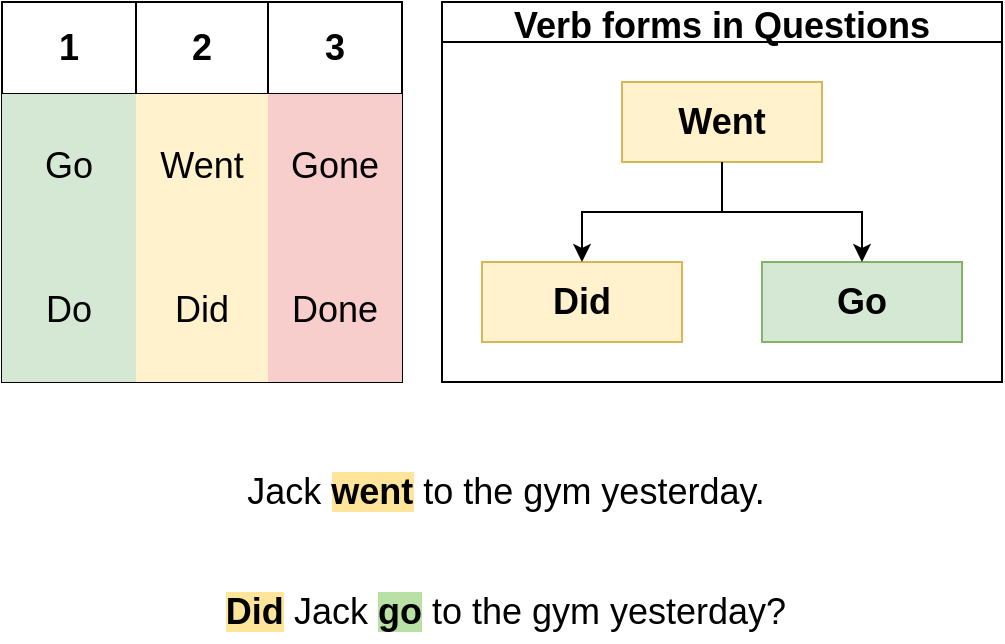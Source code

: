 <mxfile version="20.5.3" type="device"><diagram id="_QB9eFsxa8n-K3ouY3WW" name="Page-1"><mxGraphModel dx="868" dy="450" grid="1" gridSize="10" guides="1" tooltips="1" connect="1" arrows="1" fold="1" page="1" pageScale="1" pageWidth="583" pageHeight="413" background="#FFFFFF" math="0" shadow="0"><root><mxCell id="0"/><mxCell id="1" parent="0"/><mxCell id="ekVhR45_7Dp5kLzq8urc-1" value="&lt;span style=&quot;font-weight: normal;&quot;&gt;Jack &lt;/span&gt;&lt;span style=&quot;background-color: rgb(255, 229, 153);&quot;&gt;went&lt;/span&gt;&amp;nbsp;&lt;span style=&quot;font-weight: normal;&quot;&gt;to the gym yesterday.&lt;/span&gt;" style="text;html=1;strokeColor=none;fillColor=none;align=center;verticalAlign=middle;whiteSpace=wrap;rounded=0;fontStyle=1;fontSize=18;" vertex="1" parent="1"><mxGeometry x="129" y="280" width="330" height="30" as="geometry"/></mxCell><mxCell id="ekVhR45_7Dp5kLzq8urc-2" value="&lt;span style=&quot;background-color: rgb(255, 229, 153);&quot;&gt;Did&lt;/span&gt; &lt;span style=&quot;font-weight: normal;&quot;&gt;Jack &lt;/span&gt;&lt;span style=&quot;background-color: rgb(185, 224, 165);&quot;&gt;go&lt;/span&gt; &lt;span style=&quot;font-weight: normal;&quot;&gt;to the gym yesterday?&lt;/span&gt;" style="text;html=1;strokeColor=none;fillColor=none;align=center;verticalAlign=middle;whiteSpace=wrap;rounded=0;fontStyle=1;fontSize=18;" vertex="1" parent="1"><mxGeometry x="129" y="340" width="330" height="30" as="geometry"/></mxCell><mxCell id="ekVhR45_7Dp5kLzq8urc-3" value="Verb forms in Questions" style="swimlane;startSize=20;horizontal=1;childLayout=treeLayout;horizontalTree=0;resizable=0;containerType=tree;fontSize=18;" vertex="1" parent="1"><mxGeometry x="262" y="50" width="280" height="190" as="geometry"/></mxCell><mxCell id="ekVhR45_7Dp5kLzq8urc-4" value="&lt;b&gt;Went&lt;/b&gt;" style="whiteSpace=wrap;html=1;fontSize=18;fillColor=#fff2cc;strokeColor=#d6b656;" vertex="1" parent="ekVhR45_7Dp5kLzq8urc-3"><mxGeometry x="90" y="40" width="100" height="40" as="geometry"/></mxCell><mxCell id="ekVhR45_7Dp5kLzq8urc-5" value="&lt;b&gt;Did&lt;/b&gt;" style="whiteSpace=wrap;html=1;fontSize=18;fillColor=#fff2cc;strokeColor=#d6b656;" vertex="1" parent="ekVhR45_7Dp5kLzq8urc-3"><mxGeometry x="20" y="130" width="100" height="40" as="geometry"/></mxCell><mxCell id="ekVhR45_7Dp5kLzq8urc-6" value="" style="edgeStyle=elbowEdgeStyle;elbow=vertical;html=1;rounded=0;fontSize=18;" edge="1" parent="ekVhR45_7Dp5kLzq8urc-3" source="ekVhR45_7Dp5kLzq8urc-4" target="ekVhR45_7Dp5kLzq8urc-5"><mxGeometry relative="1" as="geometry"/></mxCell><mxCell id="ekVhR45_7Dp5kLzq8urc-7" value="&lt;b&gt;Go&lt;/b&gt;" style="whiteSpace=wrap;html=1;fontSize=18;fillColor=#d5e8d4;strokeColor=#82b366;" vertex="1" parent="ekVhR45_7Dp5kLzq8urc-3"><mxGeometry x="160" y="130" width="100" height="40" as="geometry"/></mxCell><mxCell id="ekVhR45_7Dp5kLzq8urc-8" value="" style="edgeStyle=elbowEdgeStyle;elbow=vertical;html=1;rounded=0;fontSize=18;" edge="1" parent="ekVhR45_7Dp5kLzq8urc-3" source="ekVhR45_7Dp5kLzq8urc-4" target="ekVhR45_7Dp5kLzq8urc-7"><mxGeometry relative="1" as="geometry"/></mxCell><mxCell id="ekVhR45_7Dp5kLzq8urc-49" value="" style="shape=table;html=1;whiteSpace=wrap;startSize=0;container=1;collapsible=0;childLayout=tableLayout;fontSize=18;" vertex="1" parent="1"><mxGeometry x="42" y="50" width="200" height="190" as="geometry"/></mxCell><mxCell id="ekVhR45_7Dp5kLzq8urc-50" value="" style="shape=tableRow;horizontal=0;startSize=0;swimlaneHead=0;swimlaneBody=0;top=0;left=0;bottom=0;right=0;collapsible=0;dropTarget=0;fillColor=none;points=[[0,0.5],[1,0.5]];portConstraint=eastwest;fontSize=18;" vertex="1" parent="ekVhR45_7Dp5kLzq8urc-49"><mxGeometry width="200" height="46" as="geometry"/></mxCell><mxCell id="ekVhR45_7Dp5kLzq8urc-51" value="&lt;b&gt;1&lt;/b&gt;" style="shape=partialRectangle;html=1;whiteSpace=wrap;connectable=0;fillColor=none;top=0;left=0;bottom=0;right=0;overflow=hidden;fontSize=18;" vertex="1" parent="ekVhR45_7Dp5kLzq8urc-50"><mxGeometry width="67" height="46" as="geometry"><mxRectangle width="67" height="46" as="alternateBounds"/></mxGeometry></mxCell><mxCell id="ekVhR45_7Dp5kLzq8urc-52" value="&lt;b&gt;2&lt;/b&gt;" style="shape=partialRectangle;html=1;whiteSpace=wrap;connectable=0;fillColor=none;top=0;left=0;bottom=0;right=0;overflow=hidden;fontSize=18;" vertex="1" parent="ekVhR45_7Dp5kLzq8urc-50"><mxGeometry x="67" width="66" height="46" as="geometry"><mxRectangle width="66" height="46" as="alternateBounds"/></mxGeometry></mxCell><mxCell id="ekVhR45_7Dp5kLzq8urc-53" value="&lt;b&gt;3&lt;/b&gt;" style="shape=partialRectangle;html=1;whiteSpace=wrap;connectable=0;fillColor=none;top=0;left=0;bottom=0;right=0;overflow=hidden;fontSize=18;" vertex="1" parent="ekVhR45_7Dp5kLzq8urc-50"><mxGeometry x="133" width="67" height="46" as="geometry"><mxRectangle width="67" height="46" as="alternateBounds"/></mxGeometry></mxCell><mxCell id="ekVhR45_7Dp5kLzq8urc-54" value="" style="shape=tableRow;horizontal=0;startSize=0;swimlaneHead=0;swimlaneBody=0;top=0;left=0;bottom=0;right=0;collapsible=0;dropTarget=0;fillColor=none;points=[[0,0.5],[1,0.5]];portConstraint=eastwest;fontSize=18;" vertex="1" parent="ekVhR45_7Dp5kLzq8urc-49"><mxGeometry y="46" width="200" height="71" as="geometry"/></mxCell><mxCell id="ekVhR45_7Dp5kLzq8urc-55" value="Go" style="shape=partialRectangle;html=1;whiteSpace=wrap;connectable=0;fillColor=#d5e8d4;top=0;left=0;bottom=0;right=0;overflow=hidden;fontSize=18;strokeColor=#82b366;" vertex="1" parent="ekVhR45_7Dp5kLzq8urc-54"><mxGeometry width="67" height="71" as="geometry"><mxRectangle width="67" height="71" as="alternateBounds"/></mxGeometry></mxCell><mxCell id="ekVhR45_7Dp5kLzq8urc-56" value="Went" style="shape=partialRectangle;html=1;whiteSpace=wrap;connectable=0;fillColor=#fff2cc;top=0;left=0;bottom=0;right=0;overflow=hidden;fontSize=18;strokeColor=#d6b656;" vertex="1" parent="ekVhR45_7Dp5kLzq8urc-54"><mxGeometry x="67" width="66" height="71" as="geometry"><mxRectangle width="66" height="71" as="alternateBounds"/></mxGeometry></mxCell><mxCell id="ekVhR45_7Dp5kLzq8urc-57" value="Gone" style="shape=partialRectangle;html=1;whiteSpace=wrap;connectable=0;fillColor=#f8cecc;top=0;left=0;bottom=0;right=0;overflow=hidden;fontSize=18;strokeColor=#b85450;" vertex="1" parent="ekVhR45_7Dp5kLzq8urc-54"><mxGeometry x="133" width="67" height="71" as="geometry"><mxRectangle width="67" height="71" as="alternateBounds"/></mxGeometry></mxCell><mxCell id="ekVhR45_7Dp5kLzq8urc-58" value="" style="shape=tableRow;horizontal=0;startSize=0;swimlaneHead=0;swimlaneBody=0;top=0;left=0;bottom=0;right=0;collapsible=0;dropTarget=0;fillColor=none;points=[[0,0.5],[1,0.5]];portConstraint=eastwest;fontSize=18;" vertex="1" parent="ekVhR45_7Dp5kLzq8urc-49"><mxGeometry y="117" width="200" height="73" as="geometry"/></mxCell><mxCell id="ekVhR45_7Dp5kLzq8urc-59" value="Do" style="shape=partialRectangle;html=1;whiteSpace=wrap;connectable=0;fillColor=#d5e8d4;top=0;left=0;bottom=0;right=0;overflow=hidden;fontSize=18;strokeColor=#82b366;" vertex="1" parent="ekVhR45_7Dp5kLzq8urc-58"><mxGeometry width="67" height="73" as="geometry"><mxRectangle width="67" height="73" as="alternateBounds"/></mxGeometry></mxCell><mxCell id="ekVhR45_7Dp5kLzq8urc-60" value="Did" style="shape=partialRectangle;html=1;whiteSpace=wrap;connectable=0;fillColor=#fff2cc;top=0;left=0;bottom=0;right=0;overflow=hidden;fontSize=18;strokeColor=#d6b656;" vertex="1" parent="ekVhR45_7Dp5kLzq8urc-58"><mxGeometry x="67" width="66" height="73" as="geometry"><mxRectangle width="66" height="73" as="alternateBounds"/></mxGeometry></mxCell><mxCell id="ekVhR45_7Dp5kLzq8urc-61" value="Done" style="shape=partialRectangle;html=1;whiteSpace=wrap;connectable=0;fillColor=#f8cecc;top=0;left=0;bottom=0;right=0;overflow=hidden;pointerEvents=1;fontSize=18;strokeColor=#b85450;" vertex="1" parent="ekVhR45_7Dp5kLzq8urc-58"><mxGeometry x="133" width="67" height="73" as="geometry"><mxRectangle width="67" height="73" as="alternateBounds"/></mxGeometry></mxCell></root></mxGraphModel></diagram></mxfile>